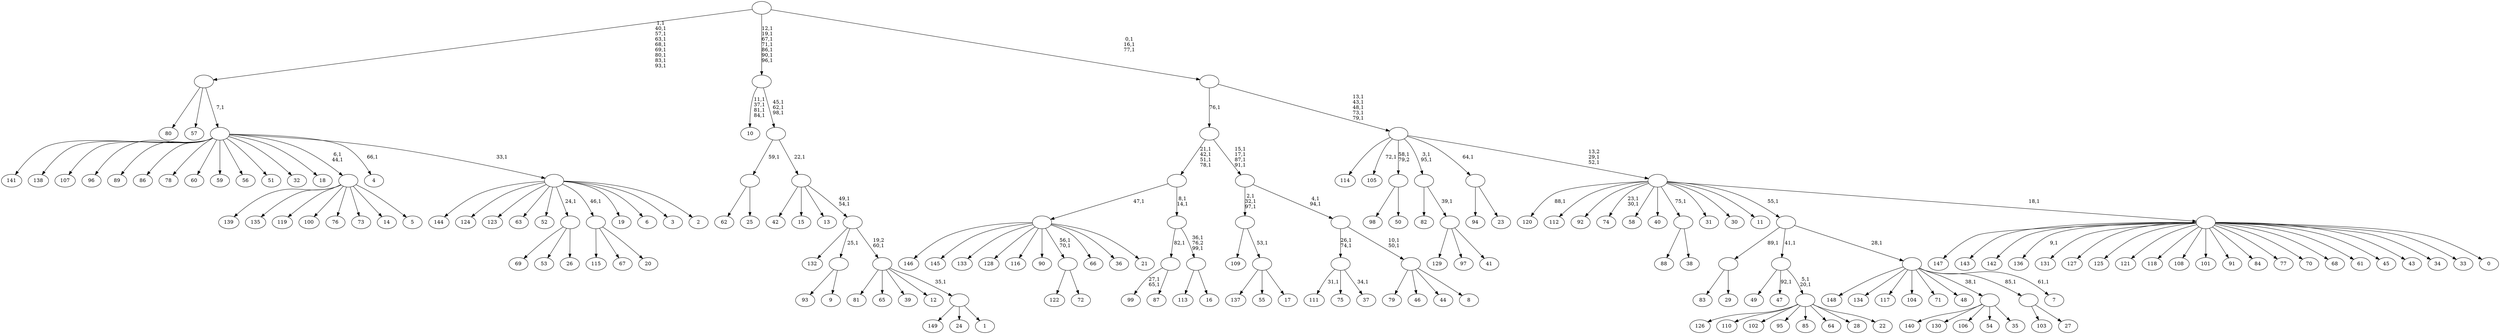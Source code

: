 digraph T {
	250 [label="149"]
	249 [label="148"]
	248 [label="147"]
	247 [label="146"]
	246 [label="145"]
	245 [label="144"]
	244 [label="143"]
	243 [label="142"]
	242 [label="141"]
	241 [label="140"]
	240 [label="139"]
	239 [label="138"]
	238 [label="137"]
	237 [label="136"]
	235 [label="135"]
	234 [label="134"]
	233 [label="133"]
	232 [label="132"]
	231 [label="131"]
	230 [label="130"]
	229 [label="129"]
	228 [label="128"]
	227 [label="127"]
	226 [label="126"]
	225 [label="125"]
	224 [label="124"]
	223 [label="123"]
	222 [label="122"]
	221 [label="121"]
	220 [label="120"]
	218 [label="119"]
	217 [label="118"]
	216 [label="117"]
	215 [label="116"]
	214 [label="115"]
	213 [label="114"]
	212 [label="113"]
	211 [label="112"]
	210 [label="111"]
	208 [label="110"]
	207 [label="109"]
	206 [label="108"]
	205 [label="107"]
	204 [label="106"]
	203 [label="105"]
	201 [label="104"]
	200 [label="103"]
	199 [label="102"]
	198 [label="101"]
	197 [label="100"]
	196 [label="99"]
	193 [label="98"]
	192 [label="97"]
	191 [label="96"]
	190 [label="95"]
	189 [label="94"]
	188 [label="93"]
	187 [label="92"]
	186 [label="91"]
	185 [label="90"]
	184 [label="89"]
	183 [label="88"]
	182 [label="87"]
	181 [label=""]
	180 [label="86"]
	179 [label="85"]
	178 [label="84"]
	177 [label="83"]
	176 [label="82"]
	175 [label="81"]
	174 [label="80"]
	173 [label="79"]
	172 [label="78"]
	171 [label="77"]
	170 [label="76"]
	169 [label="75"]
	168 [label="74"]
	165 [label="73"]
	164 [label="72"]
	163 [label=""]
	161 [label="71"]
	160 [label="70"]
	159 [label="69"]
	158 [label="68"]
	157 [label="67"]
	156 [label="66"]
	155 [label="65"]
	154 [label="64"]
	153 [label="63"]
	152 [label="62"]
	151 [label="61"]
	150 [label="60"]
	149 [label="59"]
	148 [label="58"]
	147 [label="57"]
	146 [label="56"]
	145 [label="55"]
	144 [label="54"]
	143 [label="53"]
	142 [label="52"]
	141 [label="51"]
	140 [label="50"]
	139 [label=""]
	138 [label="49"]
	137 [label="48"]
	136 [label="47"]
	134 [label="46"]
	133 [label="45"]
	132 [label="44"]
	131 [label="43"]
	130 [label="42"]
	129 [label="41"]
	128 [label=""]
	127 [label=""]
	125 [label="40"]
	124 [label="39"]
	123 [label="38"]
	122 [label=""]
	121 [label="37"]
	119 [label=""]
	117 [label="36"]
	116 [label="35"]
	115 [label=""]
	114 [label="34"]
	113 [label="33"]
	112 [label="32"]
	111 [label="31"]
	110 [label="30"]
	109 [label="29"]
	108 [label=""]
	107 [label="28"]
	106 [label="27"]
	105 [label=""]
	104 [label="26"]
	103 [label=""]
	102 [label="25"]
	101 [label=""]
	100 [label="24"]
	99 [label="23"]
	98 [label=""]
	97 [label="22"]
	96 [label=""]
	94 [label=""]
	93 [label="21"]
	92 [label=""]
	91 [label="20"]
	90 [label=""]
	89 [label="19"]
	88 [label="18"]
	87 [label="17"]
	86 [label=""]
	85 [label=""]
	82 [label="16"]
	81 [label=""]
	79 [label=""]
	77 [label=""]
	73 [label="15"]
	72 [label="14"]
	71 [label="13"]
	70 [label="12"]
	69 [label="11"]
	68 [label="10"]
	63 [label="9"]
	62 [label=""]
	61 [label="8"]
	60 [label=""]
	58 [label=""]
	56 [label=""]
	52 [label=""]
	51 [label="7"]
	49 [label=""]
	48 [label=""]
	47 [label="6"]
	46 [label="5"]
	45 [label=""]
	43 [label="4"]
	41 [label="3"]
	40 [label="2"]
	39 [label=""]
	38 [label=""]
	37 [label=""]
	28 [label="1"]
	27 [label=""]
	26 [label=""]
	25 [label=""]
	23 [label=""]
	22 [label=""]
	19 [label=""]
	12 [label="0"]
	11 [label=""]
	10 [label=""]
	8 [label=""]
	3 [label=""]
	0 [label=""]
	181 -> 196 [label="27,1\n65,1"]
	181 -> 182 [label=""]
	163 -> 222 [label=""]
	163 -> 164 [label=""]
	139 -> 193 [label=""]
	139 -> 140 [label=""]
	128 -> 229 [label=""]
	128 -> 192 [label=""]
	128 -> 129 [label=""]
	127 -> 176 [label=""]
	127 -> 128 [label="39,1"]
	122 -> 183 [label=""]
	122 -> 123 [label=""]
	119 -> 121 [label="34,1"]
	119 -> 210 [label="31,1"]
	119 -> 169 [label=""]
	115 -> 241 [label=""]
	115 -> 230 [label=""]
	115 -> 204 [label=""]
	115 -> 144 [label=""]
	115 -> 116 [label=""]
	108 -> 177 [label=""]
	108 -> 109 [label=""]
	105 -> 200 [label=""]
	105 -> 106 [label=""]
	103 -> 159 [label=""]
	103 -> 143 [label=""]
	103 -> 104 [label=""]
	101 -> 152 [label=""]
	101 -> 102 [label=""]
	98 -> 189 [label=""]
	98 -> 99 [label=""]
	96 -> 226 [label=""]
	96 -> 208 [label=""]
	96 -> 199 [label=""]
	96 -> 190 [label=""]
	96 -> 179 [label=""]
	96 -> 154 [label=""]
	96 -> 107 [label=""]
	96 -> 97 [label=""]
	94 -> 96 [label="5,1\n20,1"]
	94 -> 136 [label="92,1"]
	94 -> 138 [label=""]
	92 -> 163 [label="56,1\n70,1"]
	92 -> 247 [label=""]
	92 -> 246 [label=""]
	92 -> 233 [label=""]
	92 -> 228 [label=""]
	92 -> 215 [label=""]
	92 -> 185 [label=""]
	92 -> 156 [label=""]
	92 -> 117 [label=""]
	92 -> 93 [label=""]
	90 -> 214 [label=""]
	90 -> 157 [label=""]
	90 -> 91 [label=""]
	86 -> 238 [label=""]
	86 -> 145 [label=""]
	86 -> 87 [label=""]
	85 -> 207 [label=""]
	85 -> 86 [label="53,1"]
	81 -> 212 [label=""]
	81 -> 82 [label=""]
	79 -> 81 [label="36,1\n76,2\n99,1"]
	79 -> 181 [label="82,1"]
	77 -> 79 [label="8,1\n14,1"]
	77 -> 92 [label="47,1"]
	62 -> 188 [label=""]
	62 -> 63 [label=""]
	60 -> 173 [label=""]
	60 -> 134 [label=""]
	60 -> 132 [label=""]
	60 -> 61 [label=""]
	58 -> 60 [label="10,1\n50,1"]
	58 -> 119 [label="26,1\n74,1"]
	56 -> 58 [label="4,1\n94,1"]
	56 -> 85 [label="2,1\n32,1\n97,1"]
	52 -> 56 [label="15,1\n17,1\n87,1\n91,1"]
	52 -> 77 [label="21,1\n42,1\n51,1\n78,1"]
	49 -> 51 [label="61,1"]
	49 -> 249 [label=""]
	49 -> 234 [label=""]
	49 -> 216 [label=""]
	49 -> 201 [label=""]
	49 -> 161 [label=""]
	49 -> 137 [label=""]
	49 -> 115 [label="38,1"]
	49 -> 105 [label="85,1"]
	48 -> 108 [label="89,1"]
	48 -> 94 [label="41,1"]
	48 -> 49 [label="28,1"]
	45 -> 240 [label=""]
	45 -> 235 [label=""]
	45 -> 218 [label=""]
	45 -> 197 [label=""]
	45 -> 170 [label=""]
	45 -> 165 [label=""]
	45 -> 72 [label=""]
	45 -> 46 [label=""]
	39 -> 245 [label=""]
	39 -> 224 [label=""]
	39 -> 223 [label=""]
	39 -> 153 [label=""]
	39 -> 142 [label=""]
	39 -> 103 [label="24,1"]
	39 -> 90 [label="46,1"]
	39 -> 89 [label=""]
	39 -> 47 [label=""]
	39 -> 41 [label=""]
	39 -> 40 [label=""]
	38 -> 43 [label="66,1"]
	38 -> 45 [label="6,1\n44,1"]
	38 -> 242 [label=""]
	38 -> 239 [label=""]
	38 -> 205 [label=""]
	38 -> 191 [label=""]
	38 -> 184 [label=""]
	38 -> 180 [label=""]
	38 -> 172 [label=""]
	38 -> 150 [label=""]
	38 -> 149 [label=""]
	38 -> 146 [label=""]
	38 -> 141 [label=""]
	38 -> 112 [label=""]
	38 -> 88 [label=""]
	38 -> 39 [label="33,1"]
	37 -> 174 [label=""]
	37 -> 147 [label=""]
	37 -> 38 [label="7,1"]
	27 -> 250 [label=""]
	27 -> 100 [label=""]
	27 -> 28 [label=""]
	26 -> 175 [label=""]
	26 -> 155 [label=""]
	26 -> 124 [label=""]
	26 -> 70 [label=""]
	26 -> 27 [label="35,1"]
	25 -> 232 [label=""]
	25 -> 62 [label="25,1"]
	25 -> 26 [label="19,2\n60,1"]
	23 -> 25 [label="49,1\n54,1"]
	23 -> 130 [label=""]
	23 -> 73 [label=""]
	23 -> 71 [label=""]
	22 -> 101 [label="59,1"]
	22 -> 23 [label="22,1"]
	19 -> 22 [label="45,1\n62,1\n98,1"]
	19 -> 68 [label="11,1\n37,1\n81,1\n84,1"]
	11 -> 237 [label="9,1"]
	11 -> 248 [label=""]
	11 -> 244 [label=""]
	11 -> 243 [label=""]
	11 -> 231 [label=""]
	11 -> 227 [label=""]
	11 -> 225 [label=""]
	11 -> 221 [label=""]
	11 -> 217 [label=""]
	11 -> 206 [label=""]
	11 -> 198 [label=""]
	11 -> 186 [label=""]
	11 -> 178 [label=""]
	11 -> 171 [label=""]
	11 -> 160 [label=""]
	11 -> 158 [label=""]
	11 -> 151 [label=""]
	11 -> 133 [label=""]
	11 -> 131 [label=""]
	11 -> 114 [label=""]
	11 -> 113 [label=""]
	11 -> 12 [label=""]
	10 -> 168 [label="23,1\n30,1"]
	10 -> 220 [label="88,1"]
	10 -> 211 [label=""]
	10 -> 187 [label=""]
	10 -> 148 [label=""]
	10 -> 125 [label=""]
	10 -> 122 [label="75,1"]
	10 -> 111 [label=""]
	10 -> 110 [label=""]
	10 -> 69 [label=""]
	10 -> 48 [label="55,1"]
	10 -> 11 [label="18,1"]
	8 -> 10 [label="13,2\n29,1\n52,1"]
	8 -> 127 [label="3,1\n95,1"]
	8 -> 203 [label="72,1"]
	8 -> 213 [label=""]
	8 -> 139 [label="58,1\n79,2"]
	8 -> 98 [label="64,1"]
	3 -> 8 [label="13,1\n43,1\n48,1\n73,1\n79,1"]
	3 -> 52 [label="76,1"]
	0 -> 3 [label="0,1\n16,1\n77,1"]
	0 -> 19 [label="12,1\n19,1\n67,1\n71,1\n86,1\n90,1\n96,1"]
	0 -> 37 [label="1,1\n40,1\n57,1\n63,1\n68,1\n69,1\n80,1\n83,1\n93,1"]
}

